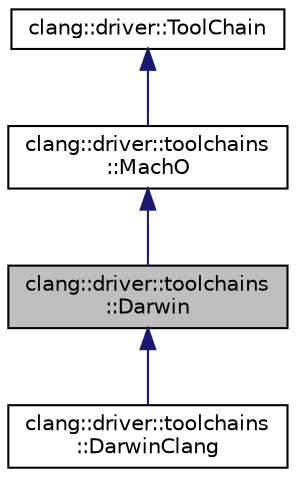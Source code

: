 digraph "clang::driver::toolchains::Darwin"
{
 // LATEX_PDF_SIZE
  bgcolor="transparent";
  edge [fontname="Helvetica",fontsize="10",labelfontname="Helvetica",labelfontsize="10"];
  node [fontname="Helvetica",fontsize="10",shape=record];
  Node1 [label="clang::driver::toolchains\l::Darwin",height=0.2,width=0.4,color="black", fillcolor="grey75", style="filled", fontcolor="black",tooltip="Darwin - The base Darwin tool chain."];
  Node2 -> Node1 [dir="back",color="midnightblue",fontsize="10",style="solid",fontname="Helvetica"];
  Node2 [label="clang::driver::toolchains\l::MachO",height=0.2,width=0.4,color="black",URL="$classclang_1_1driver_1_1toolchains_1_1MachO.html",tooltip=" "];
  Node3 -> Node2 [dir="back",color="midnightblue",fontsize="10",style="solid",fontname="Helvetica"];
  Node3 [label="clang::driver::ToolChain",height=0.2,width=0.4,color="black",URL="$classclang_1_1driver_1_1ToolChain.html",tooltip="ToolChain - Access to tools for a single platform."];
  Node1 -> Node4 [dir="back",color="midnightblue",fontsize="10",style="solid",fontname="Helvetica"];
  Node4 [label="clang::driver::toolchains\l::DarwinClang",height=0.2,width=0.4,color="black",URL="$classclang_1_1driver_1_1toolchains_1_1DarwinClang.html",tooltip="DarwinClang - The Darwin toolchain used by Clang."];
}
